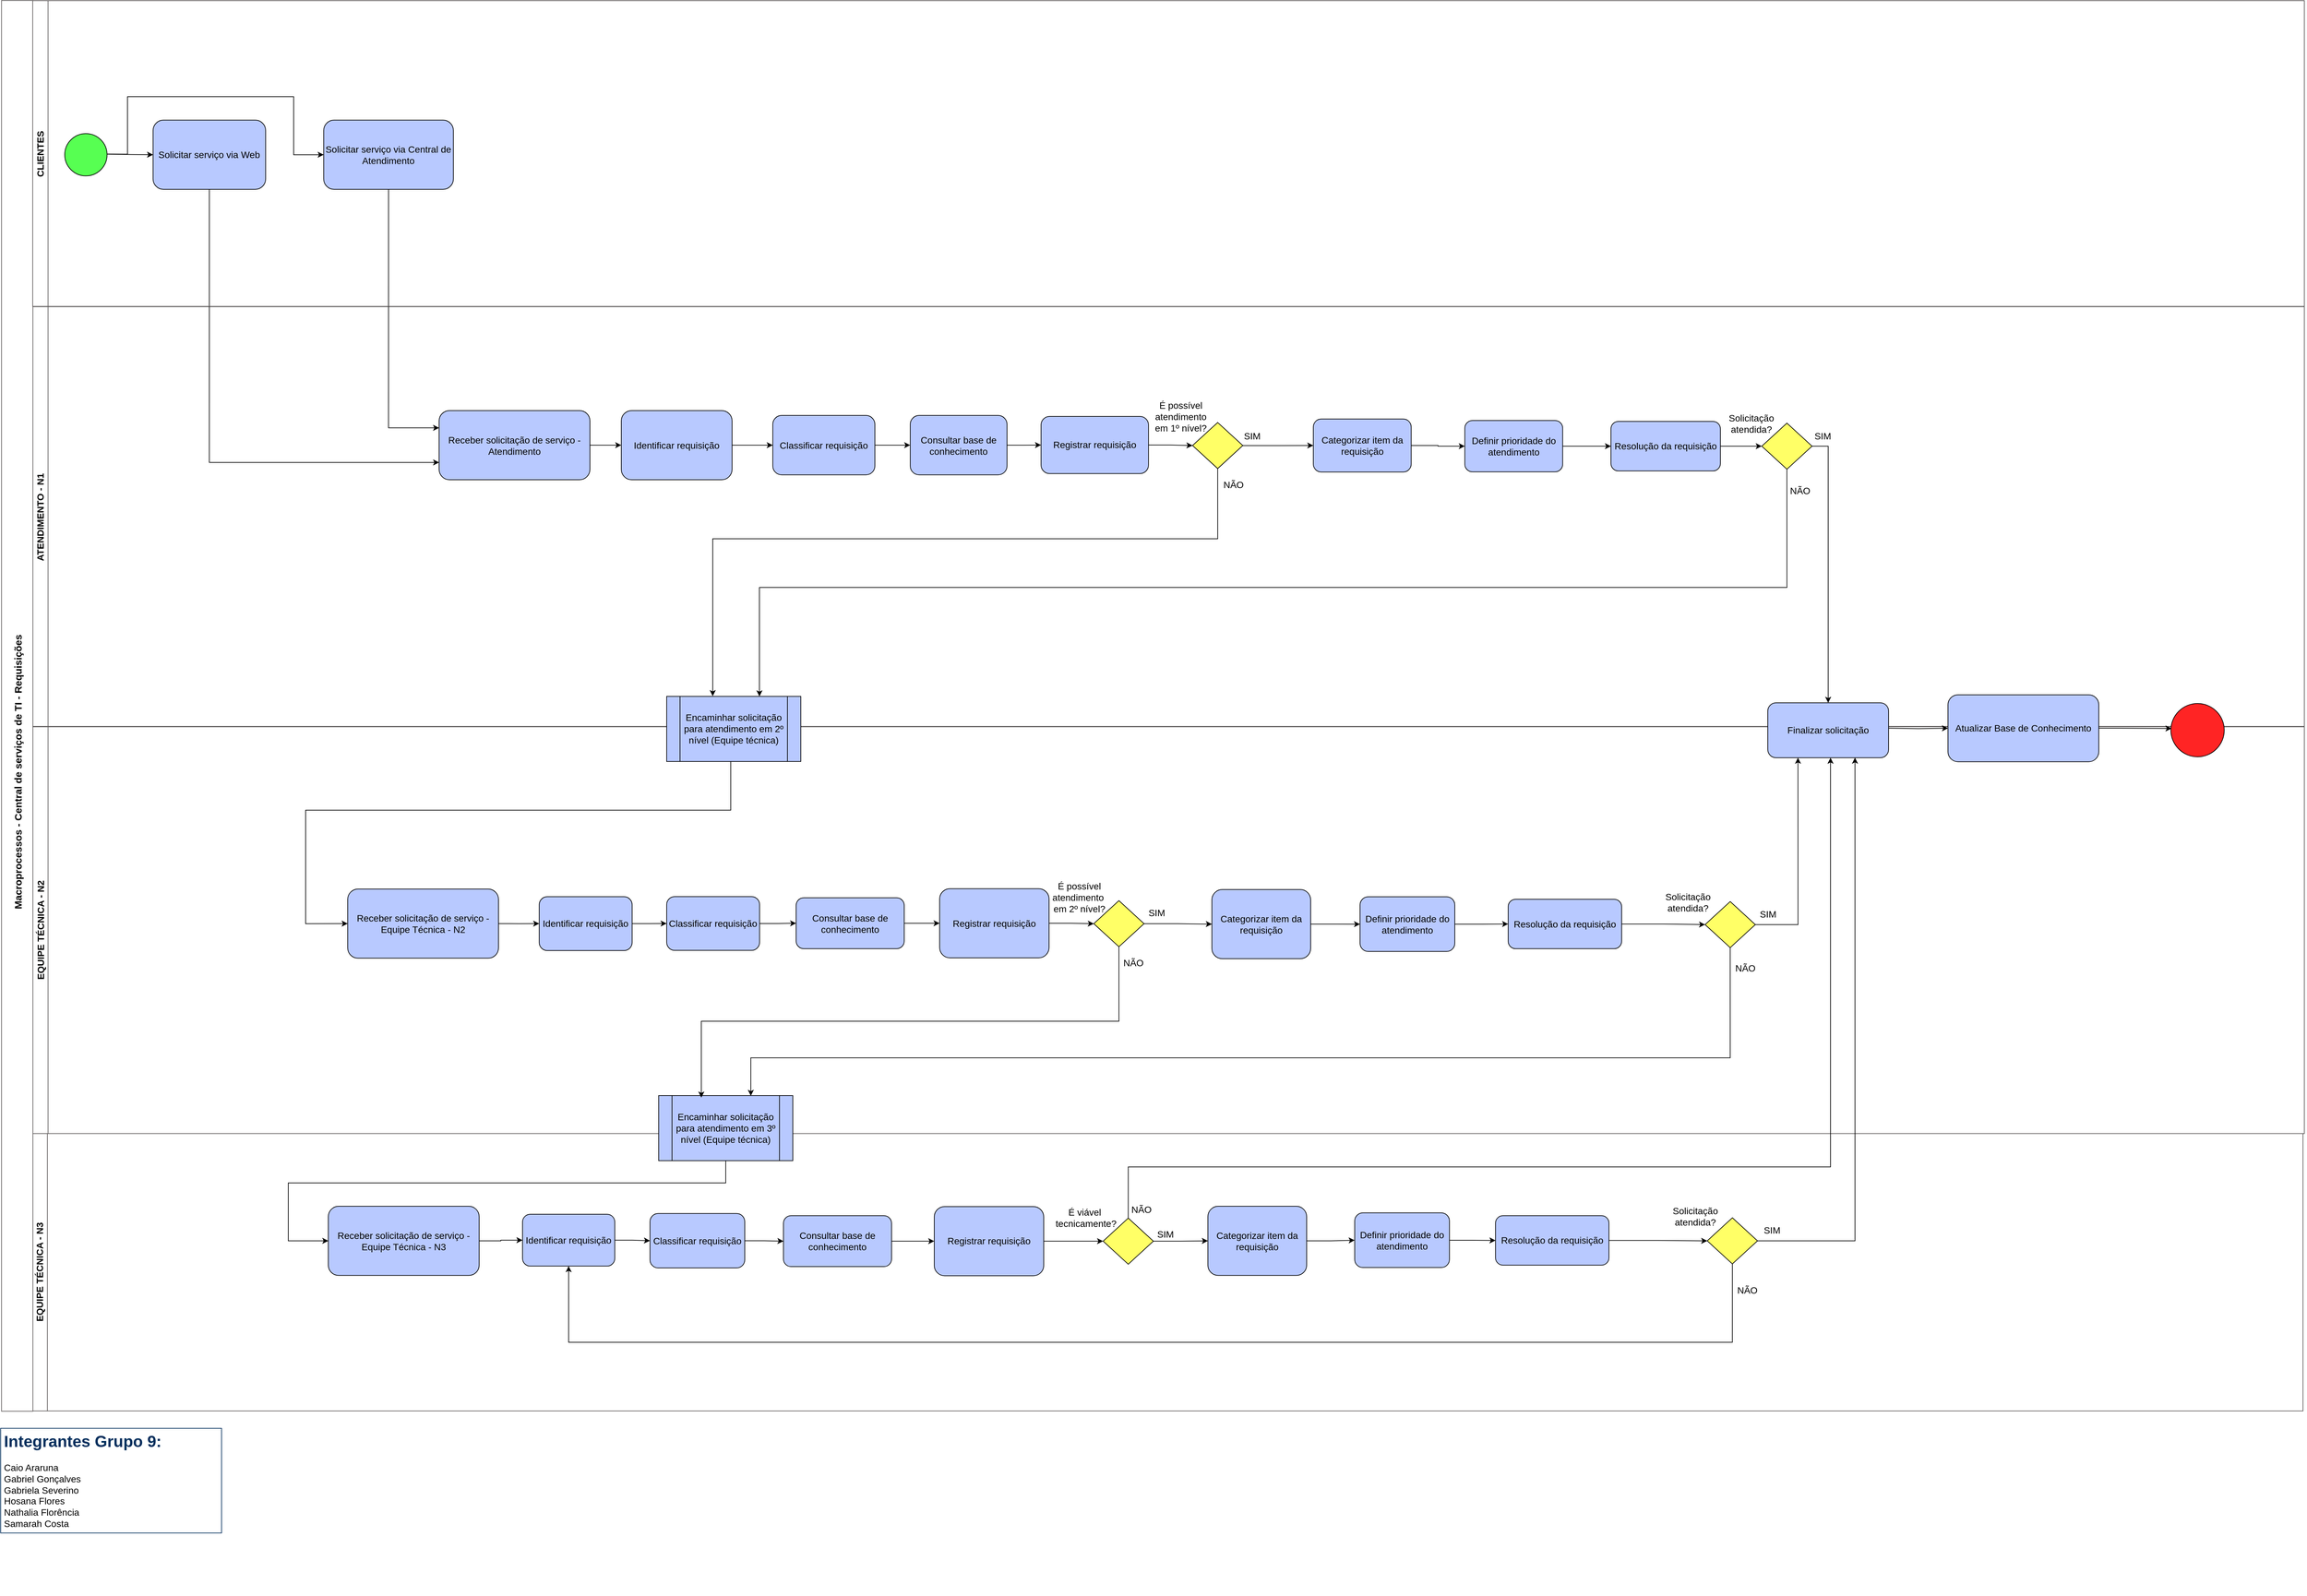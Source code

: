 <mxfile version="22.1.3" type="device">
  <diagram name="Página-1" id="bpvRA7cdBOYFnKxdJfXn">
    <mxGraphModel dx="5600" dy="5590" grid="0" gridSize="10" guides="1" tooltips="1" connect="1" arrows="1" fold="1" page="0" pageScale="1" pageWidth="1169" pageHeight="827" background="none" math="0" shadow="0">
      <root>
        <mxCell id="0" />
        <mxCell id="1" parent="0" />
        <mxCell id="mzzRvZRVonjEgkVcyPZT-85" value="" style="group" parent="1" vertex="1" connectable="0">
          <mxGeometry x="-863" y="-2830" width="3407" height="2287" as="geometry" />
        </mxCell>
        <mxCell id="oHXU7vsTlkizfUBHzNpn-17" value="&lt;font style=&quot;font-size: 14px;&quot;&gt;EQUIPE TÉCNICA - N3&lt;/font&gt;" style="swimlane;horizontal=0;whiteSpace=wrap;html=1;movable=1;resizable=1;rotatable=1;deletable=1;editable=1;locked=0;connectable=1;strokeColor=#5E5A5A;startSize=23;" parent="mzzRvZRVonjEgkVcyPZT-85" vertex="1">
          <mxGeometry x="-1" y="1595.02" width="3403" height="415.98" as="geometry" />
        </mxCell>
        <mxCell id="mzzRvZRVonjEgkVcyPZT-55" style="edgeStyle=orthogonalEdgeStyle;rounded=0;orthogonalLoop=1;jettySize=auto;html=1;exitX=1;exitY=0.5;exitDx=0;exitDy=0;entryX=0;entryY=0.5;entryDx=0;entryDy=0;" parent="oHXU7vsTlkizfUBHzNpn-17" source="mzzRvZRVonjEgkVcyPZT-26" target="mzzRvZRVonjEgkVcyPZT-51" edge="1">
          <mxGeometry relative="1" as="geometry" />
        </mxCell>
        <mxCell id="mzzRvZRVonjEgkVcyPZT-26" value="&lt;font style=&quot;font-size: 14px;&quot;&gt;Receber solicitação de serviço - Equipe Técnica - N3&lt;/font&gt;" style="rounded=1;whiteSpace=wrap;html=1;fillColor=#b8c9ff;" parent="oHXU7vsTlkizfUBHzNpn-17" vertex="1">
          <mxGeometry x="444.0" y="108.997" width="225.995" height="103.797" as="geometry" />
        </mxCell>
        <mxCell id="mzzRvZRVonjEgkVcyPZT-217" value="" style="edgeStyle=orthogonalEdgeStyle;rounded=0;orthogonalLoop=1;jettySize=auto;html=1;" parent="oHXU7vsTlkizfUBHzNpn-17" source="mzzRvZRVonjEgkVcyPZT-51" target="mzzRvZRVonjEgkVcyPZT-216" edge="1">
          <mxGeometry relative="1" as="geometry" />
        </mxCell>
        <mxCell id="mzzRvZRVonjEgkVcyPZT-51" value="&lt;font style=&quot;font-size: 14px;&quot;&gt;Identificar requisição&lt;/font&gt;" style="rounded=1;whiteSpace=wrap;html=1;fillColor=#b8c9ff;" parent="oHXU7vsTlkizfUBHzNpn-17" vertex="1">
          <mxGeometry x="735" y="121" width="138.25" height="77.78" as="geometry" />
        </mxCell>
        <mxCell id="Z9H-OPj7gZj5Hq3An_Tp-10" value="" style="edgeStyle=orthogonalEdgeStyle;rounded=0;orthogonalLoop=1;jettySize=auto;html=1;" edge="1" parent="oHXU7vsTlkizfUBHzNpn-17" source="mzzRvZRVonjEgkVcyPZT-54" target="mzzRvZRVonjEgkVcyPZT-222">
          <mxGeometry relative="1" as="geometry" />
        </mxCell>
        <mxCell id="mzzRvZRVonjEgkVcyPZT-54" value="" style="rhombus;whiteSpace=wrap;html=1;fillColor=#FFFF66;" parent="oHXU7vsTlkizfUBHzNpn-17" vertex="1">
          <mxGeometry x="1605.003" y="126.737" width="75.332" height="69.198" as="geometry" />
        </mxCell>
        <mxCell id="2quCGfdPIfxhb6fj32A2-31" style="edgeStyle=orthogonalEdgeStyle;rounded=0;orthogonalLoop=1;jettySize=auto;html=1;exitX=0.5;exitY=1;exitDx=0;exitDy=0;entryX=0.5;entryY=1;entryDx=0;entryDy=0;" parent="oHXU7vsTlkizfUBHzNpn-17" source="mzzRvZRVonjEgkVcyPZT-61" target="mzzRvZRVonjEgkVcyPZT-51" edge="1">
          <mxGeometry relative="1" as="geometry">
            <Array as="points">
              <mxPoint x="2548" y="313" />
              <mxPoint x="804" y="313" />
            </Array>
          </mxGeometry>
        </mxCell>
        <mxCell id="mzzRvZRVonjEgkVcyPZT-61" value="" style="rhombus;whiteSpace=wrap;html=1;fillColor=#FFFF66;" parent="oHXU7vsTlkizfUBHzNpn-17" vertex="1">
          <mxGeometry x="2510.265" y="126.287" width="75.332" height="69.198" as="geometry" />
        </mxCell>
        <mxCell id="mzzRvZRVonjEgkVcyPZT-64" value="&lt;font style=&quot;font-size: 14px;&quot;&gt;Solicitação&lt;br&gt;atendida?&lt;/font&gt;" style="text;html=1;align=center;verticalAlign=middle;resizable=0;points=[];autosize=1;strokeColor=none;fillColor=none;" parent="oHXU7vsTlkizfUBHzNpn-17" vertex="1">
          <mxGeometry x="2448.998" y="100.978" width="86" height="46" as="geometry" />
        </mxCell>
        <mxCell id="mzzRvZRVonjEgkVcyPZT-65" value="&lt;font style=&quot;font-size: 14px;&quot;&gt;SIM&lt;/font&gt;" style="text;html=1;align=center;verticalAlign=middle;resizable=0;points=[];autosize=1;strokeColor=none;fillColor=none;" parent="oHXU7vsTlkizfUBHzNpn-17" vertex="1">
          <mxGeometry x="2585.596" y="130.977" width="43" height="29" as="geometry" />
        </mxCell>
        <mxCell id="mzzRvZRVonjEgkVcyPZT-67" value="&lt;font style=&quot;font-size: 14px;&quot;&gt;NÃO&lt;/font&gt;" style="text;html=1;align=center;verticalAlign=middle;resizable=0;points=[];autosize=1;strokeColor=none;fillColor=none;" parent="oHXU7vsTlkizfUBHzNpn-17" vertex="1">
          <mxGeometry x="2546.001" y="219.985" width="48" height="29" as="geometry" />
        </mxCell>
        <mxCell id="mzzRvZRVonjEgkVcyPZT-70" value="&lt;font style=&quot;font-size: 14px;&quot;&gt;É viável&lt;br&gt;&amp;nbsp;tecnicamente?&lt;/font&gt;" style="text;html=1;align=center;verticalAlign=middle;resizable=0;points=[];autosize=1;strokeColor=none;fillColor=none;" parent="oHXU7vsTlkizfUBHzNpn-17" vertex="1">
          <mxGeometry x="1520.001" y="102.808" width="113" height="46" as="geometry" />
        </mxCell>
        <mxCell id="mzzRvZRVonjEgkVcyPZT-71" value="&lt;font style=&quot;font-size: 14px;&quot;&gt;SIM&lt;/font&gt;" style="text;html=1;align=center;verticalAlign=middle;resizable=0;points=[];autosize=1;strokeColor=none;fillColor=none;" parent="oHXU7vsTlkizfUBHzNpn-17" vertex="1">
          <mxGeometry x="1676.002" y="136.117" width="43" height="29" as="geometry" />
        </mxCell>
        <mxCell id="mzzRvZRVonjEgkVcyPZT-73" value="&lt;font style=&quot;font-size: 14px;&quot;&gt;NÃO&lt;/font&gt;" style="text;html=1;align=center;verticalAlign=middle;resizable=0;points=[];autosize=1;strokeColor=none;fillColor=none;" parent="oHXU7vsTlkizfUBHzNpn-17" vertex="1">
          <mxGeometry x="1638.006" y="99.118" width="48" height="29" as="geometry" />
        </mxCell>
        <mxCell id="2quCGfdPIfxhb6fj32A2-28" value="" style="edgeStyle=orthogonalEdgeStyle;rounded=0;orthogonalLoop=1;jettySize=auto;html=1;" parent="oHXU7vsTlkizfUBHzNpn-17" source="mzzRvZRVonjEgkVcyPZT-216" target="2quCGfdPIfxhb6fj32A2-27" edge="1">
          <mxGeometry relative="1" as="geometry" />
        </mxCell>
        <mxCell id="mzzRvZRVonjEgkVcyPZT-216" value="&lt;font style=&quot;font-size: 14px;&quot;&gt;Classificar requisição&lt;/font&gt;" style="rounded=1;whiteSpace=wrap;html=1;fillColor=#b8c9ff;" parent="oHXU7vsTlkizfUBHzNpn-17" vertex="1">
          <mxGeometry x="926" y="119.87" width="142" height="81.64" as="geometry" />
        </mxCell>
        <mxCell id="mzzRvZRVonjEgkVcyPZT-226" value="" style="edgeStyle=orthogonalEdgeStyle;rounded=0;orthogonalLoop=1;jettySize=auto;html=1;" parent="oHXU7vsTlkizfUBHzNpn-17" source="mzzRvZRVonjEgkVcyPZT-222" target="mzzRvZRVonjEgkVcyPZT-225" edge="1">
          <mxGeometry relative="1" as="geometry" />
        </mxCell>
        <mxCell id="mzzRvZRVonjEgkVcyPZT-222" value="&lt;font style=&quot;font-size: 14px;&quot;&gt;Categorizar item da requisição&lt;/font&gt;" style="rounded=1;whiteSpace=wrap;html=1;fillColor=#b8c9ff;" parent="oHXU7vsTlkizfUBHzNpn-17" vertex="1">
          <mxGeometry x="1762" y="108.99" width="148" height="103.8" as="geometry" />
        </mxCell>
        <mxCell id="mzzRvZRVonjEgkVcyPZT-230" value="" style="edgeStyle=orthogonalEdgeStyle;rounded=0;orthogonalLoop=1;jettySize=auto;html=1;" parent="oHXU7vsTlkizfUBHzNpn-17" source="mzzRvZRVonjEgkVcyPZT-225" target="mzzRvZRVonjEgkVcyPZT-227" edge="1">
          <mxGeometry relative="1" as="geometry" />
        </mxCell>
        <mxCell id="mzzRvZRVonjEgkVcyPZT-225" value="&lt;font style=&quot;font-size: 14px;&quot;&gt;Definir prioridade do atendimento&lt;/font&gt;" style="rounded=1;whiteSpace=wrap;html=1;fillColor=#b8c9ff;" parent="oHXU7vsTlkizfUBHzNpn-17" vertex="1">
          <mxGeometry x="1982" y="118.86" width="142" height="82.05" as="geometry" />
        </mxCell>
        <mxCell id="mzzRvZRVonjEgkVcyPZT-229" style="edgeStyle=orthogonalEdgeStyle;rounded=0;orthogonalLoop=1;jettySize=auto;html=1;exitX=1;exitY=0.5;exitDx=0;exitDy=0;entryX=0;entryY=0.5;entryDx=0;entryDy=0;" parent="oHXU7vsTlkizfUBHzNpn-17" source="mzzRvZRVonjEgkVcyPZT-227" target="mzzRvZRVonjEgkVcyPZT-61" edge="1">
          <mxGeometry relative="1" as="geometry" />
        </mxCell>
        <mxCell id="mzzRvZRVonjEgkVcyPZT-227" value="&lt;font style=&quot;font-size: 14px;&quot;&gt;Resolução da requisição&lt;/font&gt;" style="rounded=1;whiteSpace=wrap;html=1;fillColor=#b8c9ff;" parent="oHXU7vsTlkizfUBHzNpn-17" vertex="1">
          <mxGeometry x="2193" y="123.16" width="170" height="74.15" as="geometry" />
        </mxCell>
        <mxCell id="mzzRvZRVonjEgkVcyPZT-233" style="edgeStyle=orthogonalEdgeStyle;rounded=0;orthogonalLoop=1;jettySize=auto;html=1;exitX=0.5;exitY=1;exitDx=0;exitDy=0;entryX=0;entryY=0.5;entryDx=0;entryDy=0;" parent="oHXU7vsTlkizfUBHzNpn-17" target="mzzRvZRVonjEgkVcyPZT-26" edge="1">
          <mxGeometry relative="1" as="geometry">
            <mxPoint x="1039.5" y="39.04" as="sourcePoint" />
            <Array as="points">
              <mxPoint x="1039" y="74" />
              <mxPoint x="384" y="74" />
              <mxPoint x="384" y="161" />
            </Array>
          </mxGeometry>
        </mxCell>
        <mxCell id="Z9H-OPj7gZj5Hq3An_Tp-12" value="" style="edgeStyle=orthogonalEdgeStyle;rounded=0;orthogonalLoop=1;jettySize=auto;html=1;" edge="1" parent="oHXU7vsTlkizfUBHzNpn-17" source="2quCGfdPIfxhb6fj32A2-27" target="Z9H-OPj7gZj5Hq3An_Tp-11">
          <mxGeometry relative="1" as="geometry" />
        </mxCell>
        <mxCell id="2quCGfdPIfxhb6fj32A2-27" value="&lt;font style=&quot;font-size: 14px;&quot;&gt;Consultar base de conhecimento&lt;/font&gt;" style="rounded=1;whiteSpace=wrap;html=1;fillColor=#b8c9ff;" parent="oHXU7vsTlkizfUBHzNpn-17" vertex="1">
          <mxGeometry x="1126" y="123.16" width="162" height="76.35" as="geometry" />
        </mxCell>
        <mxCell id="Z9H-OPj7gZj5Hq3An_Tp-14" style="edgeStyle=orthogonalEdgeStyle;rounded=0;orthogonalLoop=1;jettySize=auto;html=1;exitX=1;exitY=0.5;exitDx=0;exitDy=0;entryX=0;entryY=0.5;entryDx=0;entryDy=0;" edge="1" parent="oHXU7vsTlkizfUBHzNpn-17" source="Z9H-OPj7gZj5Hq3An_Tp-11" target="mzzRvZRVonjEgkVcyPZT-54">
          <mxGeometry relative="1" as="geometry" />
        </mxCell>
        <mxCell id="Z9H-OPj7gZj5Hq3An_Tp-11" value="&lt;font style=&quot;font-size: 14px;&quot;&gt;Registrar requisição&lt;/font&gt;" style="rounded=1;whiteSpace=wrap;html=1;fillColor=#b8c9ff;" vertex="1" parent="oHXU7vsTlkizfUBHzNpn-17">
          <mxGeometry x="1352" y="109.44" width="164" height="103.8" as="geometry" />
        </mxCell>
        <mxCell id="tCdmHBLCtuYw4xvbm4xi-3" value="&lt;font style=&quot;font-size: 14px;&quot;&gt;ATENDIMENTO - N1&lt;br&gt;&lt;/font&gt;" style="swimlane;horizontal=0;whiteSpace=wrap;html=1;startSize=23;movable=1;resizable=1;rotatable=1;deletable=1;editable=1;locked=0;connectable=1;strokeColor=#5E5A5A;fillColor=none;" parent="mzzRvZRVonjEgkVcyPZT-85" vertex="1">
          <mxGeometry y="355" width="3404" height="630.06" as="geometry" />
        </mxCell>
        <mxCell id="mzzRvZRVonjEgkVcyPZT-126" value="" style="edgeStyle=orthogonalEdgeStyle;rounded=0;orthogonalLoop=1;jettySize=auto;html=1;" parent="tCdmHBLCtuYw4xvbm4xi-3" source="tCdmHBLCtuYw4xvbm4xi-13" target="mzzRvZRVonjEgkVcyPZT-125" edge="1">
          <mxGeometry relative="1" as="geometry" />
        </mxCell>
        <mxCell id="tCdmHBLCtuYw4xvbm4xi-13" value="&lt;font style=&quot;font-size: 14px;&quot;&gt;Receber solicitação de serviço - Atendimento&lt;/font&gt;" style="rounded=1;whiteSpace=wrap;html=1;fillColor=#b8c9ff;" parent="tCdmHBLCtuYw4xvbm4xi-3" vertex="1">
          <mxGeometry x="609.002" y="155.696" width="225.995" height="103.797" as="geometry" />
        </mxCell>
        <mxCell id="2quCGfdPIfxhb6fj32A2-15" value="" style="edgeStyle=orthogonalEdgeStyle;rounded=0;orthogonalLoop=1;jettySize=auto;html=1;" parent="tCdmHBLCtuYw4xvbm4xi-3" source="tCdmHBLCtuYw4xvbm4xi-26" target="mzzRvZRVonjEgkVcyPZT-110" edge="1">
          <mxGeometry relative="1" as="geometry" />
        </mxCell>
        <mxCell id="tCdmHBLCtuYw4xvbm4xi-26" value="&lt;span style=&quot;font-size: 14px;&quot;&gt;Resolução da requisição&lt;/span&gt;" style="rounded=1;whiteSpace=wrap;html=1;fillColor=#b8c9ff;" parent="tCdmHBLCtuYw4xvbm4xi-3" vertex="1">
          <mxGeometry x="2365" y="172" width="164" height="74.26" as="geometry" />
        </mxCell>
        <mxCell id="mzzRvZRVonjEgkVcyPZT-110" value="" style="rhombus;whiteSpace=wrap;html=1;fillColor=#FFFF66;" parent="tCdmHBLCtuYw4xvbm4xi-3" vertex="1">
          <mxGeometry x="2591.001" y="174.533" width="75.332" height="69.198" as="geometry" />
        </mxCell>
        <mxCell id="mzzRvZRVonjEgkVcyPZT-114" value="&lt;font style=&quot;font-size: 14px;&quot;&gt;SIM&lt;/font&gt;" style="text;html=1;align=center;verticalAlign=middle;resizable=0;points=[];autosize=1;strokeColor=none;fillColor=none;" parent="tCdmHBLCtuYw4xvbm4xi-3" vertex="1">
          <mxGeometry x="2660.003" y="179.003" width="43" height="29" as="geometry" />
        </mxCell>
        <mxCell id="2quCGfdPIfxhb6fj32A2-7" value="" style="edgeStyle=orthogonalEdgeStyle;rounded=0;orthogonalLoop=1;jettySize=auto;html=1;" parent="tCdmHBLCtuYw4xvbm4xi-3" source="mzzRvZRVonjEgkVcyPZT-125" target="2quCGfdPIfxhb6fj32A2-1" edge="1">
          <mxGeometry relative="1" as="geometry" />
        </mxCell>
        <mxCell id="mzzRvZRVonjEgkVcyPZT-125" value="&lt;span style=&quot;font-size: 14px;&quot;&gt;Identificar requisição&lt;/span&gt;" style="rounded=1;whiteSpace=wrap;html=1;fillColor=#b8c9ff;" parent="tCdmHBLCtuYw4xvbm4xi-3" vertex="1">
          <mxGeometry x="882" y="155.7" width="166" height="103.8" as="geometry" />
        </mxCell>
        <mxCell id="2quCGfdPIfxhb6fj32A2-14" value="" style="edgeStyle=orthogonalEdgeStyle;rounded=0;orthogonalLoop=1;jettySize=auto;html=1;" parent="tCdmHBLCtuYw4xvbm4xi-3" source="mzzRvZRVonjEgkVcyPZT-134" target="tCdmHBLCtuYw4xvbm4xi-26" edge="1">
          <mxGeometry relative="1" as="geometry" />
        </mxCell>
        <mxCell id="mzzRvZRVonjEgkVcyPZT-134" value="&lt;span style=&quot;font-size: 14px;&quot;&gt;Definir prioridade do atendimento&lt;/span&gt;" style="rounded=1;whiteSpace=wrap;html=1;fillColor=#b8c9ff;" parent="tCdmHBLCtuYw4xvbm4xi-3" vertex="1">
          <mxGeometry x="2146" y="170.63" width="146.66" height="77" as="geometry" />
        </mxCell>
        <mxCell id="mzzRvZRVonjEgkVcyPZT-154" style="edgeStyle=orthogonalEdgeStyle;rounded=0;orthogonalLoop=1;jettySize=auto;html=1;" parent="tCdmHBLCtuYw4xvbm4xi-3" source="mzzRvZRVonjEgkVcyPZT-93" target="mzzRvZRVonjEgkVcyPZT-134" edge="1">
          <mxGeometry relative="1" as="geometry" />
        </mxCell>
        <mxCell id="mzzRvZRVonjEgkVcyPZT-93" value="&lt;font style=&quot;font-size: 14px;&quot;&gt;Categorizar item da requisição&lt;/font&gt;" style="rounded=1;whiteSpace=wrap;html=1;fillColor=#b8c9ff;" parent="tCdmHBLCtuYw4xvbm4xi-3" vertex="1">
          <mxGeometry x="1919" y="168.43" width="146.66" height="79.4" as="geometry" />
        </mxCell>
        <mxCell id="mzzRvZRVonjEgkVcyPZT-115" value="&lt;font style=&quot;font-size: 14px;&quot;&gt;NÃO&lt;/font&gt;" style="text;html=1;align=center;verticalAlign=middle;resizable=0;points=[];autosize=1;strokeColor=none;fillColor=none;" parent="tCdmHBLCtuYw4xvbm4xi-3" vertex="1">
          <mxGeometry x="2623.997" y="261.001" width="48" height="29" as="geometry" />
        </mxCell>
        <mxCell id="Z9H-OPj7gZj5Hq3An_Tp-5" value="" style="edgeStyle=orthogonalEdgeStyle;rounded=0;orthogonalLoop=1;jettySize=auto;html=1;" edge="1" parent="tCdmHBLCtuYw4xvbm4xi-3" source="mzzRvZRVonjEgkVcyPZT-198" target="Z9H-OPj7gZj5Hq3An_Tp-2">
          <mxGeometry relative="1" as="geometry" />
        </mxCell>
        <mxCell id="mzzRvZRVonjEgkVcyPZT-198" value="&lt;font style=&quot;font-size: 14px;&quot;&gt;Consultar base de conhecimento&lt;/font&gt;" style="rounded=1;whiteSpace=wrap;html=1;fillColor=#b8c9ff;" parent="tCdmHBLCtuYw4xvbm4xi-3" vertex="1">
          <mxGeometry x="1315" y="163.06" width="145" height="89.06" as="geometry" />
        </mxCell>
        <mxCell id="2quCGfdPIfxhb6fj32A2-8" value="" style="edgeStyle=orthogonalEdgeStyle;rounded=0;orthogonalLoop=1;jettySize=auto;html=1;" parent="tCdmHBLCtuYw4xvbm4xi-3" source="2quCGfdPIfxhb6fj32A2-1" target="mzzRvZRVonjEgkVcyPZT-198" edge="1">
          <mxGeometry relative="1" as="geometry" />
        </mxCell>
        <mxCell id="2quCGfdPIfxhb6fj32A2-1" value="&lt;font style=&quot;font-size: 14px;&quot;&gt;Classificar requisição&lt;/font&gt;" style="rounded=1;whiteSpace=wrap;html=1;fillColor=#b8c9ff;" parent="tCdmHBLCtuYw4xvbm4xi-3" vertex="1">
          <mxGeometry x="1109" y="163.06" width="153" height="89.06" as="geometry" />
        </mxCell>
        <mxCell id="Z9H-OPj7gZj5Hq3An_Tp-1" value="" style="edgeStyle=orthogonalEdgeStyle;rounded=0;orthogonalLoop=1;jettySize=auto;html=1;" edge="1" parent="tCdmHBLCtuYw4xvbm4xi-3" source="2quCGfdPIfxhb6fj32A2-9" target="mzzRvZRVonjEgkVcyPZT-93">
          <mxGeometry relative="1" as="geometry" />
        </mxCell>
        <mxCell id="2quCGfdPIfxhb6fj32A2-9" value="" style="rhombus;whiteSpace=wrap;html=1;fillColor=#FFFF66;" parent="tCdmHBLCtuYw4xvbm4xi-3" vertex="1">
          <mxGeometry x="1738.001" y="173.563" width="75.332" height="69.198" as="geometry" />
        </mxCell>
        <mxCell id="2quCGfdPIfxhb6fj32A2-11" value="&lt;font style=&quot;font-size: 14px;&quot;&gt;É possível&lt;br&gt;atendimento&lt;br&gt;em 1º nível?&lt;br&gt;&lt;/font&gt;" style="text;html=1;align=center;verticalAlign=middle;resizable=0;points=[];autosize=1;strokeColor=none;fillColor=none;" parent="tCdmHBLCtuYw4xvbm4xi-3" vertex="1">
          <mxGeometry x="1672.001" y="134.034" width="96" height="62" as="geometry" />
        </mxCell>
        <mxCell id="2quCGfdPIfxhb6fj32A2-17" value="&lt;font style=&quot;font-size: 14px;&quot;&gt;SIM&lt;/font&gt;" style="text;html=1;align=center;verticalAlign=middle;resizable=0;points=[];autosize=1;strokeColor=none;fillColor=none;" parent="tCdmHBLCtuYw4xvbm4xi-3" vertex="1">
          <mxGeometry x="1805.003" y="179.033" width="43" height="29" as="geometry" />
        </mxCell>
        <mxCell id="2quCGfdPIfxhb6fj32A2-18" value="&lt;font style=&quot;font-size: 14px;&quot;&gt;NÃO&lt;/font&gt;" style="text;html=1;align=center;verticalAlign=middle;resizable=0;points=[];autosize=1;strokeColor=none;fillColor=none;" parent="tCdmHBLCtuYw4xvbm4xi-3" vertex="1">
          <mxGeometry x="1774.997" y="252.151" width="48" height="29" as="geometry" />
        </mxCell>
        <mxCell id="mzzRvZRVonjEgkVcyPZT-113" value="&lt;font style=&quot;font-size: 14px;&quot;&gt;Solicitação&lt;br&gt;atendida?&lt;/font&gt;" style="text;html=1;align=center;verticalAlign=middle;resizable=0;points=[];autosize=1;strokeColor=none;fillColor=none;" parent="tCdmHBLCtuYw4xvbm4xi-3" vertex="1">
          <mxGeometry x="2531.998" y="152.004" width="86" height="46" as="geometry" />
        </mxCell>
        <mxCell id="Z9H-OPj7gZj5Hq3An_Tp-4" style="edgeStyle=orthogonalEdgeStyle;rounded=0;orthogonalLoop=1;jettySize=auto;html=1;exitX=1;exitY=0.5;exitDx=0;exitDy=0;entryX=0;entryY=0.5;entryDx=0;entryDy=0;" edge="1" parent="tCdmHBLCtuYw4xvbm4xi-3" source="Z9H-OPj7gZj5Hq3An_Tp-2" target="2quCGfdPIfxhb6fj32A2-9">
          <mxGeometry relative="1" as="geometry" />
        </mxCell>
        <mxCell id="Z9H-OPj7gZj5Hq3An_Tp-2" value="&lt;font style=&quot;font-size: 14px;&quot;&gt;Registrar requisição&lt;/font&gt;" style="rounded=1;whiteSpace=wrap;html=1;fillColor=#b8c9ff;" vertex="1" parent="tCdmHBLCtuYw4xvbm4xi-3">
          <mxGeometry x="1511" y="164.46" width="161" height="85.8" as="geometry" />
        </mxCell>
        <mxCell id="tCdmHBLCtuYw4xvbm4xi-1" value="&lt;font style=&quot;font-size: 14px;&quot;&gt;EQUIPE TÉCNICA - N2&lt;/font&gt;" style="swimlane;horizontal=0;whiteSpace=wrap;html=1;movable=1;resizable=1;rotatable=1;deletable=1;editable=1;locked=0;connectable=1;strokeColor=#5E5A5A;fillColor=none;fillStyle=auto;" parent="mzzRvZRVonjEgkVcyPZT-85" vertex="1">
          <mxGeometry y="984.34" width="3404" height="610.67" as="geometry">
            <mxRectangle x="10" y="20" width="40" height="50" as="alternateBounds" />
          </mxGeometry>
        </mxCell>
        <mxCell id="tCdmHBLCtuYw4xvbm4xi-38" style="edgeStyle=orthogonalEdgeStyle;rounded=0;orthogonalLoop=1;jettySize=auto;html=1;exitX=1;exitY=0.5;exitDx=0;exitDy=0;" parent="tCdmHBLCtuYw4xvbm4xi-1" source="tCdmHBLCtuYw4xvbm4xi-20" target="tCdmHBLCtuYw4xvbm4xi-37" edge="1">
          <mxGeometry relative="1" as="geometry" />
        </mxCell>
        <mxCell id="mzzRvZRVonjEgkVcyPZT-11" value="&lt;font style=&quot;font-size: 14px;&quot;&gt;É possível&lt;br&gt;atendimento&amp;nbsp;&lt;br&gt;em 2º nível?&lt;br&gt;&lt;/font&gt;" style="text;html=1;align=center;verticalAlign=middle;resizable=0;points=[];autosize=1;strokeColor=none;fillColor=none;" parent="tCdmHBLCtuYw4xvbm4xi-1" vertex="1">
          <mxGeometry x="1518.001" y="225.754" width="99" height="62" as="geometry" />
        </mxCell>
        <mxCell id="mzzRvZRVonjEgkVcyPZT-14" value="&lt;font style=&quot;font-size: 14px;&quot;&gt;NÃO&lt;/font&gt;" style="text;html=1;align=center;verticalAlign=middle;resizable=0;points=[];autosize=1;strokeColor=none;fillColor=none;" parent="tCdmHBLCtuYw4xvbm4xi-1" vertex="1">
          <mxGeometry x="1624.999" y="339.745" width="48" height="29" as="geometry" />
        </mxCell>
        <mxCell id="mzzRvZRVonjEgkVcyPZT-19" value="&lt;font style=&quot;font-size: 14px;&quot;&gt;Solicitação&lt;br&gt;atendida?&lt;/font&gt;" style="text;html=1;align=center;verticalAlign=middle;resizable=0;points=[];autosize=1;strokeColor=none;fillColor=none;" parent="tCdmHBLCtuYw4xvbm4xi-1" vertex="1">
          <mxGeometry x="2436.998" y="240.664" width="86" height="46" as="geometry" />
        </mxCell>
        <mxCell id="mzzRvZRVonjEgkVcyPZT-20" value="&lt;font style=&quot;font-size: 14px;&quot;&gt;SIM&lt;/font&gt;" style="text;html=1;align=center;verticalAlign=middle;resizable=0;points=[];autosize=1;strokeColor=none;fillColor=none;" parent="tCdmHBLCtuYw4xvbm4xi-1" vertex="1">
          <mxGeometry x="2578.003" y="266.923" width="43" height="29" as="geometry" />
        </mxCell>
        <mxCell id="mzzRvZRVonjEgkVcyPZT-21" value="&lt;font style=&quot;font-size: 14px;&quot;&gt;NÃO&lt;/font&gt;" style="text;html=1;align=center;verticalAlign=middle;resizable=0;points=[];autosize=1;strokeColor=none;fillColor=none;" parent="tCdmHBLCtuYw4xvbm4xi-1" vertex="1">
          <mxGeometry x="2541.997" y="347.721" width="48" height="29" as="geometry" />
        </mxCell>
        <mxCell id="tCdmHBLCtuYw4xvbm4xi-20" value="&lt;font style=&quot;font-size: 14px;&quot;&gt;Receber solicitação de serviço - Equipe Técnica - N2&lt;/font&gt;" style="rounded=1;whiteSpace=wrap;html=1;fillColor=#b8c9ff;" parent="tCdmHBLCtuYw4xvbm4xi-1" vertex="1">
          <mxGeometry x="472.004" y="243.924" width="225.995" height="103.797" as="geometry" />
        </mxCell>
        <mxCell id="2quCGfdPIfxhb6fj32A2-22" value="" style="edgeStyle=orthogonalEdgeStyle;rounded=0;orthogonalLoop=1;jettySize=auto;html=1;" parent="tCdmHBLCtuYw4xvbm4xi-1" source="tCdmHBLCtuYw4xvbm4xi-37" target="2quCGfdPIfxhb6fj32A2-21" edge="1">
          <mxGeometry relative="1" as="geometry" />
        </mxCell>
        <mxCell id="tCdmHBLCtuYw4xvbm4xi-37" value="&lt;font style=&quot;font-size: 14px;&quot;&gt;Identificar requisição&lt;/font&gt;" style="rounded=1;whiteSpace=wrap;html=1;fillColor=#b8c9ff;" parent="tCdmHBLCtuYw4xvbm4xi-1" vertex="1">
          <mxGeometry x="759" y="255.46" width="139.25" height="80.72" as="geometry" />
        </mxCell>
        <mxCell id="Z9H-OPj7gZj5Hq3An_Tp-6" style="edgeStyle=orthogonalEdgeStyle;rounded=0;orthogonalLoop=1;jettySize=auto;html=1;exitX=1;exitY=0.5;exitDx=0;exitDy=0;entryX=0;entryY=0.5;entryDx=0;entryDy=0;" edge="1" parent="tCdmHBLCtuYw4xvbm4xi-1" source="tCdmHBLCtuYw4xvbm4xi-39" target="mzzRvZRVonjEgkVcyPZT-119">
          <mxGeometry relative="1" as="geometry" />
        </mxCell>
        <mxCell id="tCdmHBLCtuYw4xvbm4xi-39" value="" style="rhombus;whiteSpace=wrap;html=1;fillColor=#FFFF66;" parent="tCdmHBLCtuYw4xvbm4xi-1" vertex="1">
          <mxGeometry x="1590.003" y="261.313" width="75.332" height="69.198" as="geometry" />
        </mxCell>
        <mxCell id="mzzRvZRVonjEgkVcyPZT-212" value="" style="edgeStyle=orthogonalEdgeStyle;rounded=0;orthogonalLoop=1;jettySize=auto;html=1;" parent="tCdmHBLCtuYw4xvbm4xi-1" source="tCdmHBLCtuYw4xvbm4xi-42" target="mzzRvZRVonjEgkVcyPZT-211" edge="1">
          <mxGeometry relative="1" as="geometry" />
        </mxCell>
        <mxCell id="tCdmHBLCtuYw4xvbm4xi-42" value="&lt;font style=&quot;font-size: 14px;&quot;&gt;Definir prioridade do atendimento&lt;/font&gt;" style="rounded=1;whiteSpace=wrap;html=1;fillColor=#b8c9ff;" parent="tCdmHBLCtuYw4xvbm4xi-1" vertex="1">
          <mxGeometry x="1989" y="255.53" width="142" height="82.05" as="geometry" />
        </mxCell>
        <mxCell id="mzzRvZRVonjEgkVcyPZT-16" value="" style="rhombus;whiteSpace=wrap;html=1;fillColor=#FFFF66;" parent="tCdmHBLCtuYw4xvbm4xi-1" vertex="1">
          <mxGeometry x="2506.001" y="262.653" width="75.332" height="69.198" as="geometry" />
        </mxCell>
        <mxCell id="mzzRvZRVonjEgkVcyPZT-122" value="" style="edgeStyle=orthogonalEdgeStyle;rounded=0;orthogonalLoop=1;jettySize=auto;html=1;" parent="tCdmHBLCtuYw4xvbm4xi-1" source="mzzRvZRVonjEgkVcyPZT-119" target="tCdmHBLCtuYw4xvbm4xi-42" edge="1">
          <mxGeometry relative="1" as="geometry" />
        </mxCell>
        <mxCell id="mzzRvZRVonjEgkVcyPZT-119" value="&lt;font style=&quot;font-size: 14px;&quot;&gt;Categorizar item da requisição&lt;/font&gt;" style="rounded=1;whiteSpace=wrap;html=1;fillColor=#b8c9ff;" parent="tCdmHBLCtuYw4xvbm4xi-1" vertex="1">
          <mxGeometry x="1767" y="244.65" width="148" height="103.8" as="geometry" />
        </mxCell>
        <mxCell id="Z9H-OPj7gZj5Hq3An_Tp-8" value="" style="edgeStyle=orthogonalEdgeStyle;rounded=0;orthogonalLoop=1;jettySize=auto;html=1;" edge="1" parent="tCdmHBLCtuYw4xvbm4xi-1" source="mzzRvZRVonjEgkVcyPZT-203" target="Z9H-OPj7gZj5Hq3An_Tp-7">
          <mxGeometry relative="1" as="geometry" />
        </mxCell>
        <mxCell id="mzzRvZRVonjEgkVcyPZT-203" value="&lt;font style=&quot;font-size: 14px;&quot;&gt;Consultar base de conhecimento&lt;/font&gt;" style="rounded=1;whiteSpace=wrap;html=1;fillColor=#b8c9ff;" parent="tCdmHBLCtuYw4xvbm4xi-1" vertex="1">
          <mxGeometry x="1144" y="257.07" width="162" height="76.35" as="geometry" />
        </mxCell>
        <mxCell id="mzzRvZRVonjEgkVcyPZT-205" value="&lt;font style=&quot;font-size: 14px;&quot;&gt;SIM&lt;/font&gt;" style="text;html=1;align=center;verticalAlign=middle;resizable=0;points=[];autosize=1;strokeColor=none;fillColor=none;" parent="tCdmHBLCtuYw4xvbm4xi-1" vertex="1">
          <mxGeometry x="1662.003" y="265.013" width="43" height="29" as="geometry" />
        </mxCell>
        <mxCell id="mzzRvZRVonjEgkVcyPZT-213" value="" style="edgeStyle=orthogonalEdgeStyle;rounded=0;orthogonalLoop=1;jettySize=auto;html=1;" parent="tCdmHBLCtuYw4xvbm4xi-1" source="mzzRvZRVonjEgkVcyPZT-211" target="mzzRvZRVonjEgkVcyPZT-16" edge="1">
          <mxGeometry relative="1" as="geometry" />
        </mxCell>
        <mxCell id="mzzRvZRVonjEgkVcyPZT-211" value="&lt;font style=&quot;font-size: 14px;&quot;&gt;Resolução da requisição&lt;/font&gt;" style="rounded=1;whiteSpace=wrap;html=1;fillColor=#b8c9ff;" parent="tCdmHBLCtuYw4xvbm4xi-1" vertex="1">
          <mxGeometry x="2211" y="259.27" width="170" height="74.15" as="geometry" />
        </mxCell>
        <mxCell id="mzzRvZRVonjEgkVcyPZT-238" value="&lt;font style=&quot;font-size: 14px;&quot;&gt;Encaminhar solicitação para atendimento em 2º nível (Equipe técnica)&lt;/font&gt;" style="shape=process;whiteSpace=wrap;html=1;backgroundOutline=1;fillColor=#B8C9FF;" parent="tCdmHBLCtuYw4xvbm4xi-1" vertex="1">
          <mxGeometry x="950" y="-45" width="201" height="97.66" as="geometry" />
        </mxCell>
        <mxCell id="mzzRvZRVonjEgkVcyPZT-197" style="edgeStyle=orthogonalEdgeStyle;rounded=0;orthogonalLoop=1;jettySize=auto;html=1;entryX=0;entryY=0.5;entryDx=0;entryDy=0;" parent="tCdmHBLCtuYw4xvbm4xi-1" source="mzzRvZRVonjEgkVcyPZT-238" target="tCdmHBLCtuYw4xvbm4xi-20" edge="1">
          <mxGeometry relative="1" as="geometry">
            <mxPoint x="1045.66" y="50.72" as="sourcePoint" />
            <Array as="points">
              <mxPoint x="1046" y="125.66" />
              <mxPoint x="409" y="125.66" />
              <mxPoint x="409" y="295.66" />
            </Array>
          </mxGeometry>
        </mxCell>
        <mxCell id="mzzRvZRVonjEgkVcyPZT-242" value="&lt;font style=&quot;font-size: 14px;&quot;&gt;Encaminhar solicitação para atendimento em 3º nível (Equipe técnica)&lt;/font&gt;" style="shape=process;whiteSpace=wrap;html=1;backgroundOutline=1;fillColor=#B8C9FF;" parent="tCdmHBLCtuYw4xvbm4xi-1" vertex="1">
          <mxGeometry x="938" y="553.66" width="201" height="97.66" as="geometry" />
        </mxCell>
        <mxCell id="2quCGfdPIfxhb6fj32A2-23" value="" style="edgeStyle=orthogonalEdgeStyle;rounded=0;orthogonalLoop=1;jettySize=auto;html=1;" parent="tCdmHBLCtuYw4xvbm4xi-1" source="2quCGfdPIfxhb6fj32A2-21" target="mzzRvZRVonjEgkVcyPZT-203" edge="1">
          <mxGeometry relative="1" as="geometry" />
        </mxCell>
        <mxCell id="2quCGfdPIfxhb6fj32A2-21" value="&lt;font style=&quot;font-size: 14px;&quot;&gt;Classificar requisição&lt;/font&gt;" style="rounded=1;whiteSpace=wrap;html=1;fillColor=#b8c9ff;" parent="tCdmHBLCtuYw4xvbm4xi-1" vertex="1">
          <mxGeometry x="950" y="255.23" width="139.25" height="80.72" as="geometry" />
        </mxCell>
        <mxCell id="2quCGfdPIfxhb6fj32A2-25" style="edgeStyle=orthogonalEdgeStyle;rounded=0;orthogonalLoop=1;jettySize=auto;html=1;exitX=0.5;exitY=1;exitDx=0;exitDy=0;entryX=0.318;entryY=0.031;entryDx=0;entryDy=0;entryPerimeter=0;" parent="tCdmHBLCtuYw4xvbm4xi-1" source="tCdmHBLCtuYw4xvbm4xi-39" target="mzzRvZRVonjEgkVcyPZT-242" edge="1">
          <mxGeometry relative="1" as="geometry" />
        </mxCell>
        <mxCell id="2quCGfdPIfxhb6fj32A2-26" style="edgeStyle=orthogonalEdgeStyle;rounded=0;orthogonalLoop=1;jettySize=auto;html=1;exitX=0.5;exitY=1;exitDx=0;exitDy=0;entryX=0.687;entryY=0.004;entryDx=0;entryDy=0;entryPerimeter=0;" parent="tCdmHBLCtuYw4xvbm4xi-1" source="mzzRvZRVonjEgkVcyPZT-16" target="mzzRvZRVonjEgkVcyPZT-242" edge="1">
          <mxGeometry relative="1" as="geometry">
            <Array as="points">
              <mxPoint x="2544" y="497" />
              <mxPoint x="1076" y="497" />
            </Array>
          </mxGeometry>
        </mxCell>
        <mxCell id="Z9H-OPj7gZj5Hq3An_Tp-9" value="" style="edgeStyle=orthogonalEdgeStyle;rounded=0;orthogonalLoop=1;jettySize=auto;html=1;" edge="1" parent="tCdmHBLCtuYw4xvbm4xi-1" source="Z9H-OPj7gZj5Hq3An_Tp-7" target="tCdmHBLCtuYw4xvbm4xi-39">
          <mxGeometry relative="1" as="geometry" />
        </mxCell>
        <mxCell id="Z9H-OPj7gZj5Hq3An_Tp-7" value="&lt;font style=&quot;font-size: 14px;&quot;&gt;Registrar requisição&lt;/font&gt;" style="rounded=1;whiteSpace=wrap;html=1;fillColor=#b8c9ff;" vertex="1" parent="tCdmHBLCtuYw4xvbm4xi-1">
          <mxGeometry x="1359" y="243.35" width="164" height="103.8" as="geometry" />
        </mxCell>
        <mxCell id="tCdmHBLCtuYw4xvbm4xi-14" style="edgeStyle=orthogonalEdgeStyle;rounded=0;orthogonalLoop=1;jettySize=auto;html=1;exitX=1;exitY=0.5;exitDx=0;exitDy=0;entryX=0;entryY=0.5;entryDx=0;entryDy=0;" parent="mzzRvZRVonjEgkVcyPZT-85" target="tCdmHBLCtuYw4xvbm4xi-9" edge="1">
          <mxGeometry relative="1" as="geometry">
            <mxPoint x="112.002" y="126.178" as="sourcePoint" />
          </mxGeometry>
        </mxCell>
        <mxCell id="mzzRvZRVonjEgkVcyPZT-128" style="edgeStyle=orthogonalEdgeStyle;rounded=0;orthogonalLoop=1;jettySize=auto;html=1;exitX=1;exitY=0.5;exitDx=0;exitDy=0;entryX=0;entryY=0.5;entryDx=0;entryDy=0;" parent="mzzRvZRVonjEgkVcyPZT-85" target="tCdmHBLCtuYw4xvbm4xi-10" edge="1">
          <mxGeometry relative="1" as="geometry">
            <mxPoint x="112.002" y="126.178" as="sourcePoint" />
            <Array as="points">
              <mxPoint x="142.06" y="126.06" />
              <mxPoint x="142.06" y="40.06" />
              <mxPoint x="391.06" y="40.06" />
              <mxPoint x="391.06" y="127.06" />
            </Array>
          </mxGeometry>
        </mxCell>
        <mxCell id="tCdmHBLCtuYw4xvbm4xi-9" value="&lt;font style=&quot;font-size: 14px;&quot;&gt;Solicitar serviço via Web&lt;/font&gt;" style="rounded=1;whiteSpace=wrap;html=1;fillColor=#b8c9ff;" parent="mzzRvZRVonjEgkVcyPZT-85" vertex="1">
          <mxGeometry x="180.39" y="75.16" width="168.67" height="103.8" as="geometry" />
        </mxCell>
        <mxCell id="tCdmHBLCtuYw4xvbm4xi-10" value="&lt;font style=&quot;font-size: 14px;&quot;&gt;Solicitar serviço via Central de Atendimento&lt;/font&gt;" style="rounded=1;whiteSpace=wrap;html=1;fillColor=#b8c9ff;" parent="mzzRvZRVonjEgkVcyPZT-85" vertex="1">
          <mxGeometry x="436.06" y="75.16" width="194.34" height="103.8" as="geometry" />
        </mxCell>
        <mxCell id="mzzRvZRVonjEgkVcyPZT-92" style="edgeStyle=orthogonalEdgeStyle;rounded=0;orthogonalLoop=1;jettySize=auto;html=1;exitX=0.5;exitY=1;exitDx=0;exitDy=0;entryX=0;entryY=0.75;entryDx=0;entryDy=0;" parent="mzzRvZRVonjEgkVcyPZT-85" source="tCdmHBLCtuYw4xvbm4xi-9" target="tCdmHBLCtuYw4xvbm4xi-13" edge="1">
          <mxGeometry relative="1" as="geometry" />
        </mxCell>
        <mxCell id="tCdmHBLCtuYw4xvbm4xi-16" style="edgeStyle=orthogonalEdgeStyle;rounded=0;orthogonalLoop=1;jettySize=auto;html=1;exitX=0.5;exitY=1;exitDx=0;exitDy=0;entryX=0;entryY=0.25;entryDx=0;entryDy=0;" parent="mzzRvZRVonjEgkVcyPZT-85" source="tCdmHBLCtuYw4xvbm4xi-10" target="tCdmHBLCtuYw4xvbm4xi-13" edge="1">
          <mxGeometry relative="1" as="geometry" />
        </mxCell>
        <mxCell id="tCdmHBLCtuYw4xvbm4xi-8" value="" style="ellipse;whiteSpace=wrap;html=1;aspect=fixed;fillColor=#57FF52;strokeColor=#000000;" parent="mzzRvZRVonjEgkVcyPZT-85" vertex="1">
          <mxGeometry x="47.999" y="95.336" width="63.443" height="63.443" as="geometry" />
        </mxCell>
        <mxCell id="mzzRvZRVonjEgkVcyPZT-196" style="edgeStyle=orthogonalEdgeStyle;rounded=0;orthogonalLoop=1;jettySize=auto;html=1;exitX=0.5;exitY=1;exitDx=0;exitDy=0;" parent="mzzRvZRVonjEgkVcyPZT-85" source="mzzRvZRVonjEgkVcyPZT-110" target="mzzRvZRVonjEgkVcyPZT-238" edge="1">
          <mxGeometry relative="1" as="geometry">
            <mxPoint x="1096.91" y="939" as="targetPoint" />
            <Array as="points">
              <mxPoint x="2629" y="776" />
              <mxPoint x="1089" y="776" />
            </Array>
          </mxGeometry>
        </mxCell>
        <mxCell id="mzzRvZRVonjEgkVcyPZT-236" value="&lt;h1&gt;&lt;font color=&quot;#002e5c&quot;&gt;Integrantes Grupo 9:&lt;/font&gt;&lt;/h1&gt;&lt;div style=&quot;font-size: 14px;&quot;&gt;&lt;font style=&quot;font-size: 14px;&quot;&gt;Caio Araruna&lt;/font&gt;&lt;/div&gt;&lt;div style=&quot;font-size: 14px;&quot;&gt;&lt;font style=&quot;font-size: 14px;&quot;&gt;Gabriel Gonçalves&lt;/font&gt;&lt;/div&gt;&lt;div style=&quot;font-size: 14px;&quot;&gt;&lt;font style=&quot;font-size: 14px;&quot;&gt;Gabriela Severino&lt;/font&gt;&lt;/div&gt;&lt;div style=&quot;font-size: 14px;&quot;&gt;&lt;font style=&quot;font-size: 14px;&quot;&gt;Hosana Flores&lt;/font&gt;&lt;/div&gt;&lt;div style=&quot;font-size: 14px;&quot;&gt;&lt;font style=&quot;font-size: 14px;&quot;&gt;Nathalia Florência&lt;/font&gt;&lt;/div&gt;&lt;div style=&quot;font-size: 14px;&quot;&gt;&lt;font style=&quot;font-size: 14px;&quot;&gt;Samarah Costa&lt;/font&gt;&lt;/div&gt;&lt;div style=&quot;font-size: 14px;&quot;&gt;&lt;br&gt;&lt;/div&gt;&lt;div&gt;&lt;br&gt;&lt;/div&gt;" style="text;html=1;strokeColor=#002E5C;fillColor=none;spacing=5;spacingTop=-20;whiteSpace=wrap;overflow=hidden;rounded=0;" parent="mzzRvZRVonjEgkVcyPZT-85" vertex="1">
          <mxGeometry x="-48" y="2037" width="331" height="157" as="geometry" />
        </mxCell>
        <mxCell id="2quCGfdPIfxhb6fj32A2-20" style="edgeStyle=orthogonalEdgeStyle;rounded=0;orthogonalLoop=1;jettySize=auto;html=1;exitX=0.5;exitY=1;exitDx=0;exitDy=0;" parent="mzzRvZRVonjEgkVcyPZT-85" source="2quCGfdPIfxhb6fj32A2-9" edge="1">
          <mxGeometry relative="1" as="geometry">
            <mxPoint x="1019" y="939" as="targetPoint" />
            <Array as="points">
              <mxPoint x="1776" y="703" />
              <mxPoint x="1019" y="703" />
            </Array>
          </mxGeometry>
        </mxCell>
        <mxCell id="mzzRvZRVonjEgkVcyPZT-89" value="" style="rounded=0;whiteSpace=wrap;html=1;rotation=90;strokeColor=#5E5A5A;" parent="1" vertex="1">
          <mxGeometry x="-1944.06" y="-1899.91" width="2115.65" height="47" as="geometry" />
        </mxCell>
        <mxCell id="mzzRvZRVonjEgkVcyPZT-90" value="&lt;font style=&quot;font-size: 15px;&quot;&gt;&lt;b&gt;Macroprocessos - Central de serviços de TI - Requisições&lt;br&gt;&lt;br&gt;&lt;/b&gt;&lt;/font&gt;" style="text;html=1;strokeColor=none;fillColor=none;align=center;verticalAlign=middle;whiteSpace=wrap;rounded=0;rotation=-90;" parent="1" vertex="1">
          <mxGeometry x="-1104" y="-1792.67" width="455.25" height="30" as="geometry" />
        </mxCell>
        <mxCell id="mzzRvZRVonjEgkVcyPZT-103" style="edgeStyle=orthogonalEdgeStyle;rounded=0;orthogonalLoop=1;jettySize=auto;html=1;exitX=1;exitY=0.5;exitDx=0;exitDy=0;" parent="1" source="mzzRvZRVonjEgkVcyPZT-101" edge="1">
          <mxGeometry relative="1" as="geometry">
            <mxPoint x="2341.996" y="-1842.467" as="targetPoint" />
          </mxGeometry>
        </mxCell>
        <mxCell id="mzzRvZRVonjEgkVcyPZT-101" value="&lt;font style=&quot;font-size: 14px;&quot;&gt;Atualizar Base de Conhecimento&lt;/font&gt;" style="rounded=1;whiteSpace=wrap;html=1;fillColor=#b8c9ff;" parent="1" vertex="1">
          <mxGeometry x="2007.0" y="-1893.005" width="225.995" height="100.337" as="geometry" />
        </mxCell>
        <mxCell id="mzzRvZRVonjEgkVcyPZT-102" style="edgeStyle=orthogonalEdgeStyle;rounded=0;orthogonalLoop=1;jettySize=auto;html=1;exitX=1;exitY=0.5;exitDx=0;exitDy=0;entryX=0;entryY=0.5;entryDx=0;entryDy=0;" parent="1" target="mzzRvZRVonjEgkVcyPZT-101" edge="1">
          <mxGeometry relative="1" as="geometry">
            <mxPoint x="1916.994" y="-1842.834" as="sourcePoint" />
          </mxGeometry>
        </mxCell>
        <mxCell id="mzzRvZRVonjEgkVcyPZT-107" value="" style="ellipse;whiteSpace=wrap;html=1;aspect=fixed;fillColor=#ff2424;" parent="1" vertex="1">
          <mxGeometry x="2341" y="-1880" width="80" height="80" as="geometry" />
        </mxCell>
        <mxCell id="tCdmHBLCtuYw4xvbm4xi-4" value="&lt;span style=&quot;font-size: 14px;&quot;&gt;CLIENTES&lt;/span&gt;" style="swimlane;horizontal=0;whiteSpace=wrap;html=1;movable=1;resizable=1;rotatable=1;deletable=1;editable=1;locked=0;connectable=1;strokeColor=#5E5A5A;startSize=23;" parent="1" vertex="1">
          <mxGeometry x="-863" y="-2934" width="3404" height="458.44" as="geometry" />
        </mxCell>
        <mxCell id="mzzRvZRVonjEgkVcyPZT-241" value="&lt;font style=&quot;font-size: 14px;&quot;&gt;Finalizar solicitação&lt;/font&gt;" style="rounded=1;whiteSpace=wrap;html=1;fillColor=#b8c9ff;container=1;" parent="1" vertex="1">
          <mxGeometry x="1737" y="-1881" width="181" height="82.33" as="geometry" />
        </mxCell>
        <mxCell id="2quCGfdPIfxhb6fj32A2-16" style="edgeStyle=orthogonalEdgeStyle;rounded=0;orthogonalLoop=1;jettySize=auto;html=1;exitX=1;exitY=0.5;exitDx=0;exitDy=0;entryX=0.5;entryY=0;entryDx=0;entryDy=0;" parent="1" source="mzzRvZRVonjEgkVcyPZT-110" target="mzzRvZRVonjEgkVcyPZT-241" edge="1">
          <mxGeometry relative="1" as="geometry" />
        </mxCell>
        <mxCell id="mzzRvZRVonjEgkVcyPZT-18" style="edgeStyle=orthogonalEdgeStyle;rounded=0;orthogonalLoop=1;jettySize=auto;html=1;exitX=1;exitY=0.5;exitDx=0;exitDy=0;entryX=0.25;entryY=1;entryDx=0;entryDy=0;" parent="1" source="mzzRvZRVonjEgkVcyPZT-16" target="mzzRvZRVonjEgkVcyPZT-241" edge="1">
          <mxGeometry relative="1" as="geometry">
            <mxPoint x="1781.624" y="-1792.765" as="targetPoint" />
          </mxGeometry>
        </mxCell>
        <mxCell id="mzzRvZRVonjEgkVcyPZT-220" style="edgeStyle=orthogonalEdgeStyle;rounded=0;orthogonalLoop=1;jettySize=auto;html=1;exitX=0.5;exitY=0;exitDx=0;exitDy=0;" parent="1" source="mzzRvZRVonjEgkVcyPZT-54" target="mzzRvZRVonjEgkVcyPZT-241" edge="1">
          <mxGeometry relative="1" as="geometry">
            <mxPoint x="1830.89" y="-1790.859" as="targetPoint" />
            <Array as="points">
              <mxPoint x="779" y="-1185" />
              <mxPoint x="1831" y="-1185" />
            </Array>
          </mxGeometry>
        </mxCell>
        <mxCell id="mzzRvZRVonjEgkVcyPZT-63" style="edgeStyle=orthogonalEdgeStyle;rounded=0;orthogonalLoop=1;jettySize=auto;html=1;exitX=1;exitY=0.5;exitDx=0;exitDy=0;entryX=0.722;entryY=0.999;entryDx=0;entryDy=0;entryPerimeter=0;" parent="1" source="mzzRvZRVonjEgkVcyPZT-61" target="mzzRvZRVonjEgkVcyPZT-241" edge="1">
          <mxGeometry relative="1" as="geometry">
            <mxPoint x="1867.954" y="-1792.866" as="targetPoint" />
          </mxGeometry>
        </mxCell>
      </root>
    </mxGraphModel>
  </diagram>
</mxfile>
